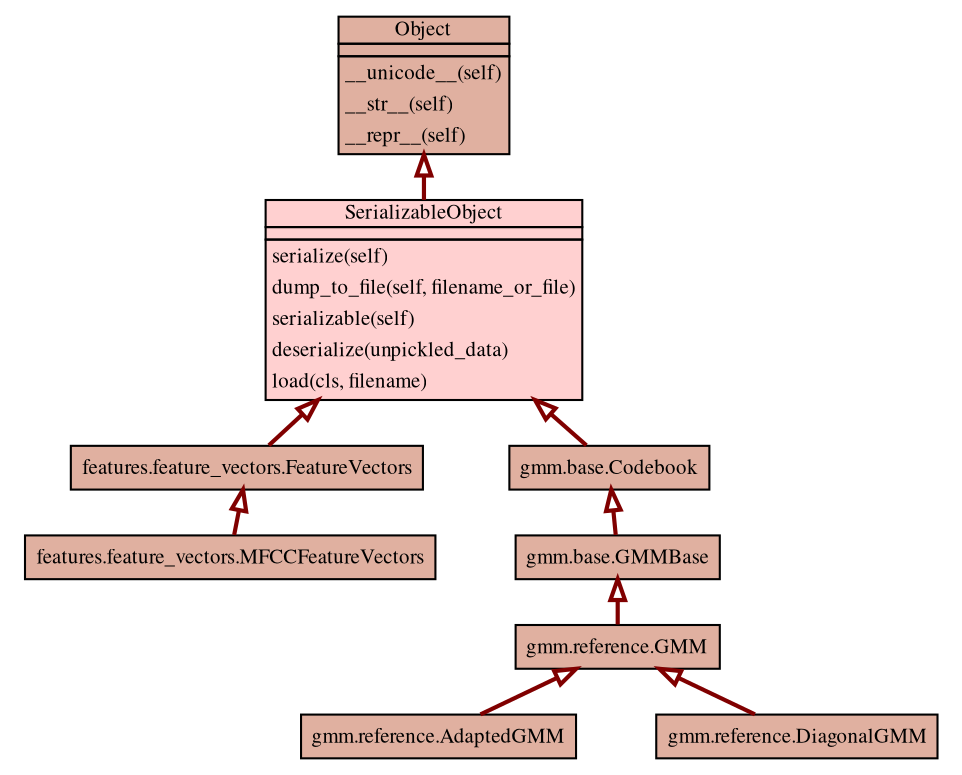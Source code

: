 digraph uml_class_diagram_for_verispea_4 {
node [fontname="times",fontsize="10"]
edge [fontname="times",fontsize="10"]
ranksep=.2
;nodesep=.3

/* Nodes */
node56 [width="0",shape="plaintext",href="verispeak.base.Object-class.html",tooltip="verispeak.base.Object",height="0",label=<
    <TABLE BORDER="0" CELLBORDER="0" CELLSPACING="0" CELLPADDING="0">
      <TR><TD ROWSPAN="1">
        <TABLE BORDER="0" CELLBORDER="1" CELLSPACING="0"
               CELLPADDING="0" PORT="body" BGCOLOR="#e0b0a0">
          <TR><TD>Object</TD></TR>
          <TR><TD><TABLE BORDER="0" CELLBORDER="0" CELLSPACING="0">
            <TR><TD></TD></TR></TABLE></TD></TR>
          <TR><TD><TABLE BORDER="0" CELLBORDER="0" CELLSPACING="0">
            
    <TR><TD ALIGN="LEFT" HREF="verispeak.base.Object-class.html#__unicode__" TOOLTIP="verispeak.base.Object.__unicode__">__unicode__(self)</TD></TR>
    
    <TR><TD ALIGN="LEFT" HREF="verispeak.base.Object-class.html#__str__" TOOLTIP="str(x)">__str__(self)</TD></TR>
    
    <TR><TD ALIGN="LEFT" HREF="verispeak.base.Object-class.html#__repr__" TOOLTIP="repr(x)">__repr__(self)</TD></TR>
    </TABLE></TD></TR>
        </TABLE>
      </TD></TR>
      
    </TABLE>>]
node57 [width="0",shape="plaintext",href="verispeak.features.feature_vectors.FeatureVectors-class.html",tooltip="verispeak.features.feature_vectors.FeatureVectors",height="0",label=<
    <TABLE CELLBORDER="0" BGCOLOR="#e0b0a0" PORT="body">
      <TR><TD>features.feature_vectors.FeatureVectors</TD></TR>
    </TABLE>>]
node59 [width="0",shape="plaintext",href="verispeak.features.feature_vectors.MFCCFeatureVectors-class.html",tooltip="verispeak.features.feature_vectors.MFCCFeatureVectors",height="0",label=<
    <TABLE CELLBORDER="0" BGCOLOR="#e0b0a0" PORT="body">
      <TR><TD>features.feature_vectors.MFCCFeatureVectors</TD></TR>
    </TABLE>>]
node55 [width="0",shape="plaintext",href="verispeak.base.SerializableObject-class.html",tooltip="verispeak.base.SerializableObject",height="0",label=<
    <TABLE BORDER="0" CELLBORDER="0" CELLSPACING="0" CELLPADDING="0">
      <TR><TD ROWSPAN="1">
        <TABLE BORDER="0" CELLBORDER="1" CELLSPACING="0"
               CELLPADDING="0" PORT="body" BGCOLOR="#ffd0d0">
          <TR><TD>SerializableObject</TD></TR>
          <TR><TD><TABLE BORDER="0" CELLBORDER="0" CELLSPACING="0">
            <TR><TD></TD></TR></TABLE></TD></TR>
          <TR><TD><TABLE BORDER="0" CELLBORDER="0" CELLSPACING="0">
            
    <TR><TD ALIGN="LEFT" HREF="verispeak.base.SerializableObject-class.html#serialize" TOOLTIP="verispeak.base.SerializableObject.serialize">serialize(self)</TD></TR>
    
    <TR><TD ALIGN="LEFT" HREF="verispeak.base.SerializableObject-class.html#dump_to_file" TOOLTIP="verispeak.base.SerializableObject.dump_to_file">dump_to_file(self, filename_or_file)</TD></TR>
    
    <TR><TD ALIGN="LEFT" HREF="verispeak.base.SerializableObject-class.html#serializable" TOOLTIP="verispeak.base.SerializableObject.serializable">serializable(self)</TD></TR>
    
    <TR><TD ALIGN="LEFT" HREF="verispeak.base.SerializableObject-class.html#deserialize" TOOLTIP="verispeak.base.SerializableObject.deserialize">deserialize(unpickled_data)</TD></TR>
    
    <TR><TD ALIGN="LEFT" HREF="verispeak.base.SerializableObject-class.html#load" TOOLTIP="verispeak.base.SerializableObject.load">load(cls, filename)</TD></TR>
    </TABLE></TD></TR>
        </TABLE>
      </TD></TR>
      
    </TABLE>>]
node62 [width="0",shape="plaintext",href="verispeak.gmm.reference.AdaptedGMM-class.html",tooltip="verispeak.gmm.reference.AdaptedGMM",height="0",label=<
    <TABLE CELLBORDER="0" BGCOLOR="#e0b0a0" PORT="body">
      <TR><TD>gmm.reference.AdaptedGMM</TD></TR>
    </TABLE>>]
node58 [width="0",shape="plaintext",href="verispeak.gmm.base.Codebook-class.html",tooltip="verispeak.gmm.base.Codebook",height="0",label=<
    <TABLE CELLBORDER="0" BGCOLOR="#e0b0a0" PORT="body">
      <TR><TD>gmm.base.Codebook</TD></TR>
    </TABLE>>]
node63 [width="0",shape="plaintext",href="verispeak.gmm.reference.DiagonalGMM-class.html",tooltip="verispeak.gmm.reference.DiagonalGMM",height="0",label=<
    <TABLE CELLBORDER="0" BGCOLOR="#e0b0a0" PORT="body">
      <TR><TD>gmm.reference.DiagonalGMM</TD></TR>
    </TABLE>>]
node61 [width="0",shape="plaintext",href="verispeak.gmm.reference.GMM-class.html",tooltip="verispeak.gmm.reference.GMM",height="0",label=<
    <TABLE CELLBORDER="0" BGCOLOR="#e0b0a0" PORT="body">
      <TR><TD>gmm.reference.GMM</TD></TR>
    </TABLE>>]
node60 [width="0",shape="plaintext",href="verispeak.gmm.base.GMMBase-class.html",tooltip="verispeak.gmm.base.GMMBase",height="0",label=<
    <TABLE CELLBORDER="0" BGCOLOR="#e0b0a0" PORT="body">
      <TR><TD>gmm.base.GMMBase</TD></TR>
    </TABLE>>]
/* Edges */
node55 -> node57 [style="bold",arrowtail="empty",weight="100",headport="body",color="#800000",tailport="body",dir="back"]
node57 -> node59 [style="bold",arrowtail="empty",weight="100",headport="body",color="#800000",tailport="body",dir="back"]
node61 -> node62 [style="bold",arrowtail="empty",weight="100",headport="body",color="#800000",tailport="body",dir="back"]
node61 -> node63 [style="bold",arrowtail="empty",weight="100",headport="body",color="#800000",tailport="body",dir="back"]
node58 -> node60 [style="bold",arrowtail="empty",weight="100",headport="body",color="#800000",tailport="body",dir="back"]
node55 -> node58 [style="bold",arrowtail="empty",weight="100",headport="body",color="#800000",tailport="body",dir="back"]
node56 -> node55 [style="bold",arrowtail="empty",weight="100",headport="body",color="#800000",tailport="body",dir="back"]
node60 -> node61 [style="bold",arrowtail="empty",weight="100",headport="body",color="#800000",tailport="body",dir="back"]
}